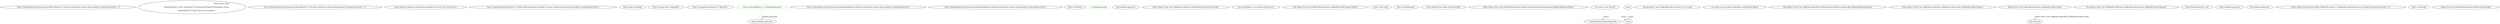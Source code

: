 digraph  {
n0 [cluster="CommandLine.ErrorExtensions.ToParserResult<T>(System.Collections.Generic.IEnumerable<CommandLine.Error>, T)", label="Entry CommandLine.ErrorExtensions.ToParserResult<T>(System.Collections.Generic.IEnumerable<CommandLine.Error>, T)", span="10-10"];
n1 [cluster="CommandLine.ErrorExtensions.ToParserResult<T>(System.Collections.Generic.IEnumerable<CommandLine.Error>, T)", label="return errors.Any()\r\n                ? (ParserResult<T>)new NotParsed<T>(instance.GetType().ToTypeInfo(), errors)\r\n                : (ParserResult<T>)new Parsed<T>(instance);", span="12-14"];
n2 [cluster="CommandLine.ErrorExtensions.ToParserResult<T>(System.Collections.Generic.IEnumerable<CommandLine.Error>, T)", label="Exit CommandLine.ErrorExtensions.ToParserResult<T>(System.Collections.Generic.IEnumerable<CommandLine.Error>, T)", span="10-10"];
n3 [cluster="System.Collections.Generic.IEnumerable<TSource>.Any<TSource>()", label="Entry System.Collections.Generic.IEnumerable<TSource>.Any<TSource>()", span="0-0"];
n4 [cluster="CommandLine.NotParsed<T>.NotParsed(CommandLine.TypeInfo, System.Collections.Generic.IEnumerable<CommandLine.Error>)", label="Entry CommandLine.NotParsed<T>.NotParsed(CommandLine.TypeInfo, System.Collections.Generic.IEnumerable<CommandLine.Error>)", span="163-163"];
n5 [cluster="object.GetType()", label="Entry object.GetType()", span="0-0"];
n6 [cluster="System.Type.ToTypeInfo()", label="Entry System.Type.ToTypeInfo()", span="174-174"];
n7 [cluster="CommandLine.Parsed<T>.Parsed(T)", label="Entry CommandLine.Parsed<T>.Parsed(T)", span="100-100"];
d9 [cluster="CommandLine.ErrorExtensions.OnlyMeaningfulErrors(System.Collections.Generic.IEnumerable<CommandLine.Error>)", color=green, community=0, label="return errors.Where(e => !e.StopsProcessing);", prediction=0, span="19-19"];
d8 [cluster="CommandLine.ErrorExtensions.OnlyMeaningfulErrors(System.Collections.Generic.IEnumerable<CommandLine.Error>)", label="Entry CommandLine.ErrorExtensions.OnlyMeaningfulErrors(System.Collections.Generic.IEnumerable<CommandLine.Error>)", span="17-17"];
d10 [cluster="CommandLine.ErrorExtensions.OnlyMeaningfulErrors(System.Collections.Generic.IEnumerable<CommandLine.Error>)", label="Exit CommandLine.ErrorExtensions.OnlyMeaningfulErrors(System.Collections.Generic.IEnumerable<CommandLine.Error>)", span="17-17"];
d11 [cluster="Unk.Where", label="Entry Unk.Where", span=""];
d12 [cluster="lambda expression", label="Entry lambda expression", span="19-19"];
d13 [cluster="lambda expression", color=green, community=0, label="!e.StopsProcessing", prediction=1, span="19-19"];
d14 [cluster="lambda expression", label="Exit lambda expression", span="19-19"];
m0_3 [cluster="Ninject.Tests.Unit.CallbackProviderTests.CallbackProviderContext.SetUp()", file="HelpText.cs", label="Entry Ninject.Tests.Unit.CallbackProviderTests.CallbackProviderContext.SetUp()", span="20-20"];
m0_4 [cluster="Ninject.Tests.Unit.CallbackProviderTests.CallbackProviderContext.SetUp()", file="HelpText.cs", label="this.contextMock = new Mock<IContext>()", span="22-22"];
m0_5 [cluster="Ninject.Tests.Unit.CallbackProviderTests.CallbackProviderContext.SetUp()", file="HelpText.cs", label="Exit Ninject.Tests.Unit.CallbackProviderTests.CallbackProviderContext.SetUp()", span="20-20"];
m0_15 [cluster="Unk.Create", file="HelpText.cs", label="Entry Unk.Create", span=""];
m0_17 [cluster="Unk.BeSameAs", file="HelpText.cs", label="Entry Unk.BeSameAs", span=""];
m0_13 [cluster="Ninject.Tests.Fakes.Sword.Sword()", file="HelpText.cs", label="Entry Ninject.Tests.Fakes.Sword.Sword()", span="4-4"];
m0_7 [cluster="Ninject.Tests.Unit.CallbackProviderTests.WhenCreateIsCalled.ProviderInvokesCallbackToRetrieveValue()", file="HelpText.cs", label="Entry Ninject.Tests.Unit.CallbackProviderTests.WhenCreateIsCalled.ProviderInvokesCallbackToRetrieveValue()", span="29-29"];
m0_8 [cluster="Ninject.Tests.Unit.CallbackProviderTests.WhenCreateIsCalled.ProviderInvokesCallbackToRetrieveValue()", file="HelpText.cs", label="var sword = new Sword()", span="31-31"];
m0_9 [cluster="Ninject.Tests.Unit.CallbackProviderTests.WhenCreateIsCalled.ProviderInvokesCallbackToRetrieveValue()", file="HelpText.cs", label="this.provider = new CallbackProvider<Sword>(c => sword)", span="32-32"];
m0_11 [cluster="Ninject.Tests.Unit.CallbackProviderTests.WhenCreateIsCalled.ProviderInvokesCallbackToRetrieveValue()", file="HelpText.cs", label="result.Should().BeSameAs(sword)", span="36-36"];
m0_10 [cluster="Ninject.Tests.Unit.CallbackProviderTests.WhenCreateIsCalled.ProviderInvokesCallbackToRetrieveValue()", file="HelpText.cs", label="var result = this.provider.Create(this.contextMock.Object)", span="34-34"];
m0_12 [cluster="Ninject.Tests.Unit.CallbackProviderTests.WhenCreateIsCalled.ProviderInvokesCallbackToRetrieveValue()", file="HelpText.cs", label="Exit Ninject.Tests.Unit.CallbackProviderTests.WhenCreateIsCalled.ProviderInvokesCallbackToRetrieveValue()", span="29-29"];
m0_0 [cluster="Ninject.Tests.Unit.CallbackProviderTests.CallbackProviderContext.CallbackProviderContext()", file="HelpText.cs", label="Entry Ninject.Tests.Unit.CallbackProviderTests.CallbackProviderContext.CallbackProviderContext()", span="15-15"];
m0_1 [cluster="Ninject.Tests.Unit.CallbackProviderTests.CallbackProviderContext.CallbackProviderContext()", file="HelpText.cs", label="this.SetUp()", span="17-17"];
m0_2 [cluster="Ninject.Tests.Unit.CallbackProviderTests.CallbackProviderContext.CallbackProviderContext()", file="HelpText.cs", label="Exit Ninject.Tests.Unit.CallbackProviderTests.CallbackProviderContext.CallbackProviderContext()", span="15-15"];
m0_6 [cluster="Mock<IContext>.cstr", file="HelpText.cs", label="Entry Mock<IContext>.cstr", span=""];
m0_18 [cluster="lambda expression", file="HelpText.cs", label="Entry lambda expression", span="32-32"];
m0_19 [cluster="lambda expression", file="HelpText.cs", label=sword, span="32-32"];
m0_20 [cluster="lambda expression", file="HelpText.cs", label="Exit lambda expression", span="32-32"];
m0_14 [cluster="Ninject.Activation.Providers.CallbackProvider<T>.CallbackProvider(System.Func<Ninject.Activation.IContext, T>)", file="HelpText.cs", label="Entry Ninject.Activation.Providers.CallbackProvider<T>.CallbackProvider(System.Func<Ninject.Activation.IContext, T>)", span="23-23"];
m0_16 [cluster="Unk.Should", file="HelpText.cs", label="Entry Unk.Should", span=""];
m0_21 [file="HelpText.cs", label="Ninject.Tests.Unit.CallbackProviderTests.CallbackProviderContext", span=""];
m0_22 [file="HelpText.cs", label="Ninject.Tests.Unit.CallbackProviderTests.WhenCreateIsCalled", span=""];
m0_23 [file="HelpText.cs", label=sword, span=""];
d9 -> d12  [color=green, key=1, label="lambda expression", style=dashed];
m0_8 -> m0_19  [color=darkseagreen4, key=1, label=sword, style=dashed];
m0_8 -> m0_11  [color=darkseagreen4, key=1, label=sword, style=dashed];
m0_21 -> m0_1  [color=darkseagreen4, key=1, label="Ninject.Tests.Unit.CallbackProviderTests.CallbackProviderContext", style=dashed];
m0_23 -> m0_19  [color=darkseagreen4, key=1, label=sword, style=dashed];
}

